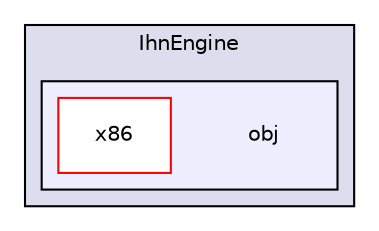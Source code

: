 digraph "C:/Programming/Games/IhnEngine/MaceSwinger/lib/IhnEngine/IhnEngine/obj" {
  compound=true
  node [ fontsize="10", fontname="Helvetica"];
  edge [ labelfontsize="10", labelfontname="Helvetica"];
  subgraph clusterdir_1d2e75f246cceb230aa7f7be7c49a8eb {
    graph [ bgcolor="#ddddee", pencolor="black", label="IhnEngine" fontname="Helvetica", fontsize="10", URL="dir_1d2e75f246cceb230aa7f7be7c49a8eb.html"]
  subgraph clusterdir_f313919ed509e223f8c3060e905f6468 {
    graph [ bgcolor="#eeeeff", pencolor="black", label="" URL="dir_f313919ed509e223f8c3060e905f6468.html"];
    dir_f313919ed509e223f8c3060e905f6468 [shape=plaintext label="obj"];
    dir_50db6218f0a114480b5ea905c64ce2b0 [shape=box label="x86" color="red" fillcolor="white" style="filled" URL="dir_50db6218f0a114480b5ea905c64ce2b0.html"];
  }
  }
}
